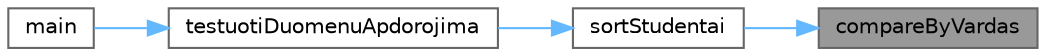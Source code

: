 digraph "compareByVardas"
{
 // INTERACTIVE_SVG=YES
 // LATEX_PDF_SIZE
  bgcolor="transparent";
  edge [fontname=Helvetica,fontsize=10,labelfontname=Helvetica,labelfontsize=10];
  node [fontname=Helvetica,fontsize=10,shape=box,height=0.2,width=0.4];
  rankdir="RL";
  Node1 [id="Node000001",label="compareByVardas",height=0.2,width=0.4,color="gray40", fillcolor="grey60", style="filled", fontcolor="black",tooltip=" "];
  Node1 -> Node2 [id="edge4_Node000001_Node000002",dir="back",color="steelblue1",style="solid",tooltip=" "];
  Node2 [id="Node000002",label="sortStudentai",height=0.2,width=0.4,color="grey40", fillcolor="white", style="filled",URL="$funkcijos_8cpp.html#aa6728add47c688cc828f070be465134e",tooltip=" "];
  Node2 -> Node3 [id="edge5_Node000002_Node000003",dir="back",color="steelblue1",style="solid",tooltip=" "];
  Node3 [id="Node000003",label="testuotiDuomenuApdorojima",height=0.2,width=0.4,color="grey40", fillcolor="white", style="filled",URL="$funkcijos_8cpp.html#a9b67506502ea72a87dd4f7e8cc0f0072",tooltip=" "];
  Node3 -> Node4 [id="edge6_Node000003_Node000004",dir="back",color="steelblue1",style="solid",tooltip=" "];
  Node4 [id="Node000004",label="main",height=0.2,width=0.4,color="grey40", fillcolor="white", style="filled",URL="$main_8cpp.html#ae66f6b31b5ad750f1fe042a706a4e3d4",tooltip=" "];
}
